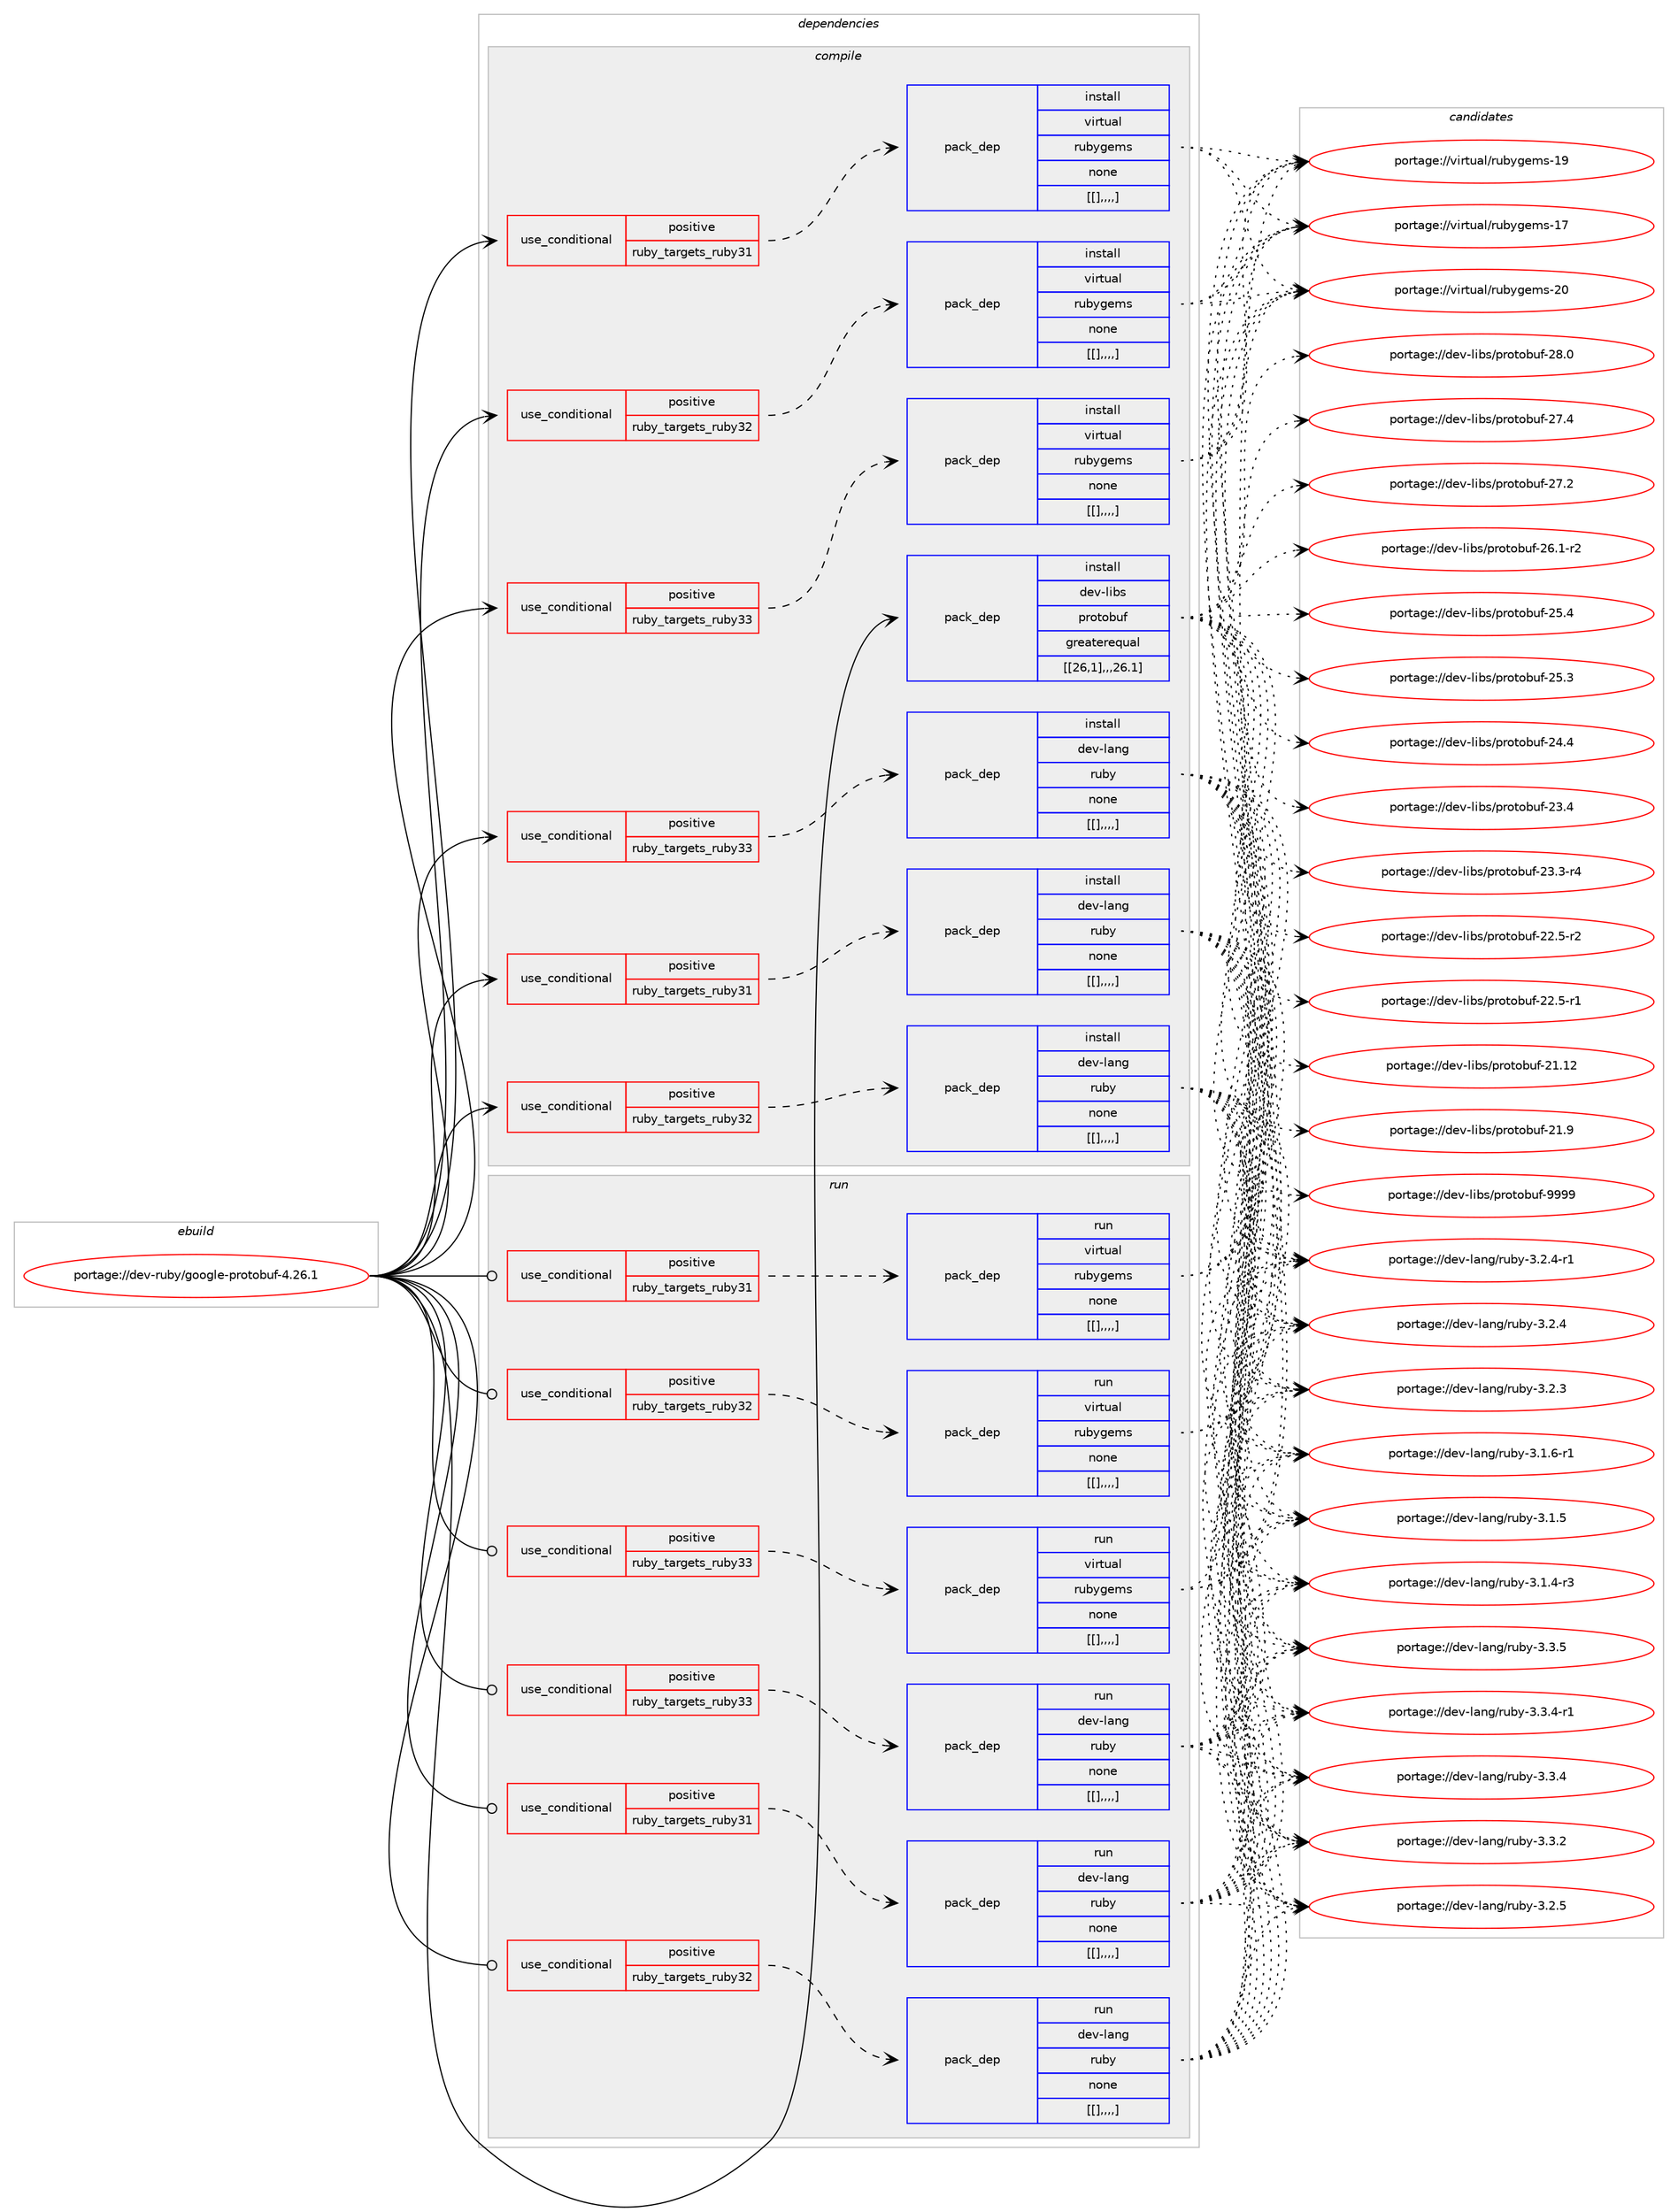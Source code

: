 digraph prolog {

# *************
# Graph options
# *************

newrank=true;
concentrate=true;
compound=true;
graph [rankdir=LR,fontname=Helvetica,fontsize=10,ranksep=1.5];#, ranksep=2.5, nodesep=0.2];
edge  [arrowhead=vee];
node  [fontname=Helvetica,fontsize=10];

# **********
# The ebuild
# **********

subgraph cluster_leftcol {
color=gray;
label=<<i>ebuild</i>>;
id [label="portage://dev-ruby/google-protobuf-4.26.1", color=red, width=4, href="../dev-ruby/google-protobuf-4.26.1.svg"];
}

# ****************
# The dependencies
# ****************

subgraph cluster_midcol {
color=gray;
label=<<i>dependencies</i>>;
subgraph cluster_compile {
fillcolor="#eeeeee";
style=filled;
label=<<i>compile</i>>;
subgraph cond49639 {
dependency187840 [label=<<TABLE BORDER="0" CELLBORDER="1" CELLSPACING="0" CELLPADDING="4"><TR><TD ROWSPAN="3" CELLPADDING="10">use_conditional</TD></TR><TR><TD>positive</TD></TR><TR><TD>ruby_targets_ruby31</TD></TR></TABLE>>, shape=none, color=red];
subgraph pack136879 {
dependency187841 [label=<<TABLE BORDER="0" CELLBORDER="1" CELLSPACING="0" CELLPADDING="4" WIDTH="220"><TR><TD ROWSPAN="6" CELLPADDING="30">pack_dep</TD></TR><TR><TD WIDTH="110">install</TD></TR><TR><TD>dev-lang</TD></TR><TR><TD>ruby</TD></TR><TR><TD>none</TD></TR><TR><TD>[[],,,,]</TD></TR></TABLE>>, shape=none, color=blue];
}
dependency187840:e -> dependency187841:w [weight=20,style="dashed",arrowhead="vee"];
}
id:e -> dependency187840:w [weight=20,style="solid",arrowhead="vee"];
subgraph cond49640 {
dependency187842 [label=<<TABLE BORDER="0" CELLBORDER="1" CELLSPACING="0" CELLPADDING="4"><TR><TD ROWSPAN="3" CELLPADDING="10">use_conditional</TD></TR><TR><TD>positive</TD></TR><TR><TD>ruby_targets_ruby31</TD></TR></TABLE>>, shape=none, color=red];
subgraph pack136880 {
dependency187843 [label=<<TABLE BORDER="0" CELLBORDER="1" CELLSPACING="0" CELLPADDING="4" WIDTH="220"><TR><TD ROWSPAN="6" CELLPADDING="30">pack_dep</TD></TR><TR><TD WIDTH="110">install</TD></TR><TR><TD>virtual</TD></TR><TR><TD>rubygems</TD></TR><TR><TD>none</TD></TR><TR><TD>[[],,,,]</TD></TR></TABLE>>, shape=none, color=blue];
}
dependency187842:e -> dependency187843:w [weight=20,style="dashed",arrowhead="vee"];
}
id:e -> dependency187842:w [weight=20,style="solid",arrowhead="vee"];
subgraph cond49641 {
dependency187844 [label=<<TABLE BORDER="0" CELLBORDER="1" CELLSPACING="0" CELLPADDING="4"><TR><TD ROWSPAN="3" CELLPADDING="10">use_conditional</TD></TR><TR><TD>positive</TD></TR><TR><TD>ruby_targets_ruby32</TD></TR></TABLE>>, shape=none, color=red];
subgraph pack136881 {
dependency187845 [label=<<TABLE BORDER="0" CELLBORDER="1" CELLSPACING="0" CELLPADDING="4" WIDTH="220"><TR><TD ROWSPAN="6" CELLPADDING="30">pack_dep</TD></TR><TR><TD WIDTH="110">install</TD></TR><TR><TD>dev-lang</TD></TR><TR><TD>ruby</TD></TR><TR><TD>none</TD></TR><TR><TD>[[],,,,]</TD></TR></TABLE>>, shape=none, color=blue];
}
dependency187844:e -> dependency187845:w [weight=20,style="dashed",arrowhead="vee"];
}
id:e -> dependency187844:w [weight=20,style="solid",arrowhead="vee"];
subgraph cond49642 {
dependency187846 [label=<<TABLE BORDER="0" CELLBORDER="1" CELLSPACING="0" CELLPADDING="4"><TR><TD ROWSPAN="3" CELLPADDING="10">use_conditional</TD></TR><TR><TD>positive</TD></TR><TR><TD>ruby_targets_ruby32</TD></TR></TABLE>>, shape=none, color=red];
subgraph pack136882 {
dependency187847 [label=<<TABLE BORDER="0" CELLBORDER="1" CELLSPACING="0" CELLPADDING="4" WIDTH="220"><TR><TD ROWSPAN="6" CELLPADDING="30">pack_dep</TD></TR><TR><TD WIDTH="110">install</TD></TR><TR><TD>virtual</TD></TR><TR><TD>rubygems</TD></TR><TR><TD>none</TD></TR><TR><TD>[[],,,,]</TD></TR></TABLE>>, shape=none, color=blue];
}
dependency187846:e -> dependency187847:w [weight=20,style="dashed",arrowhead="vee"];
}
id:e -> dependency187846:w [weight=20,style="solid",arrowhead="vee"];
subgraph cond49643 {
dependency187848 [label=<<TABLE BORDER="0" CELLBORDER="1" CELLSPACING="0" CELLPADDING="4"><TR><TD ROWSPAN="3" CELLPADDING="10">use_conditional</TD></TR><TR><TD>positive</TD></TR><TR><TD>ruby_targets_ruby33</TD></TR></TABLE>>, shape=none, color=red];
subgraph pack136883 {
dependency187849 [label=<<TABLE BORDER="0" CELLBORDER="1" CELLSPACING="0" CELLPADDING="4" WIDTH="220"><TR><TD ROWSPAN="6" CELLPADDING="30">pack_dep</TD></TR><TR><TD WIDTH="110">install</TD></TR><TR><TD>dev-lang</TD></TR><TR><TD>ruby</TD></TR><TR><TD>none</TD></TR><TR><TD>[[],,,,]</TD></TR></TABLE>>, shape=none, color=blue];
}
dependency187848:e -> dependency187849:w [weight=20,style="dashed",arrowhead="vee"];
}
id:e -> dependency187848:w [weight=20,style="solid",arrowhead="vee"];
subgraph cond49644 {
dependency187850 [label=<<TABLE BORDER="0" CELLBORDER="1" CELLSPACING="0" CELLPADDING="4"><TR><TD ROWSPAN="3" CELLPADDING="10">use_conditional</TD></TR><TR><TD>positive</TD></TR><TR><TD>ruby_targets_ruby33</TD></TR></TABLE>>, shape=none, color=red];
subgraph pack136884 {
dependency187851 [label=<<TABLE BORDER="0" CELLBORDER="1" CELLSPACING="0" CELLPADDING="4" WIDTH="220"><TR><TD ROWSPAN="6" CELLPADDING="30">pack_dep</TD></TR><TR><TD WIDTH="110">install</TD></TR><TR><TD>virtual</TD></TR><TR><TD>rubygems</TD></TR><TR><TD>none</TD></TR><TR><TD>[[],,,,]</TD></TR></TABLE>>, shape=none, color=blue];
}
dependency187850:e -> dependency187851:w [weight=20,style="dashed",arrowhead="vee"];
}
id:e -> dependency187850:w [weight=20,style="solid",arrowhead="vee"];
subgraph pack136885 {
dependency187852 [label=<<TABLE BORDER="0" CELLBORDER="1" CELLSPACING="0" CELLPADDING="4" WIDTH="220"><TR><TD ROWSPAN="6" CELLPADDING="30">pack_dep</TD></TR><TR><TD WIDTH="110">install</TD></TR><TR><TD>dev-libs</TD></TR><TR><TD>protobuf</TD></TR><TR><TD>greaterequal</TD></TR><TR><TD>[[26,1],,,26.1]</TD></TR></TABLE>>, shape=none, color=blue];
}
id:e -> dependency187852:w [weight=20,style="solid",arrowhead="vee"];
}
subgraph cluster_compileandrun {
fillcolor="#eeeeee";
style=filled;
label=<<i>compile and run</i>>;
}
subgraph cluster_run {
fillcolor="#eeeeee";
style=filled;
label=<<i>run</i>>;
subgraph cond49645 {
dependency187853 [label=<<TABLE BORDER="0" CELLBORDER="1" CELLSPACING="0" CELLPADDING="4"><TR><TD ROWSPAN="3" CELLPADDING="10">use_conditional</TD></TR><TR><TD>positive</TD></TR><TR><TD>ruby_targets_ruby31</TD></TR></TABLE>>, shape=none, color=red];
subgraph pack136886 {
dependency187854 [label=<<TABLE BORDER="0" CELLBORDER="1" CELLSPACING="0" CELLPADDING="4" WIDTH="220"><TR><TD ROWSPAN="6" CELLPADDING="30">pack_dep</TD></TR><TR><TD WIDTH="110">run</TD></TR><TR><TD>dev-lang</TD></TR><TR><TD>ruby</TD></TR><TR><TD>none</TD></TR><TR><TD>[[],,,,]</TD></TR></TABLE>>, shape=none, color=blue];
}
dependency187853:e -> dependency187854:w [weight=20,style="dashed",arrowhead="vee"];
}
id:e -> dependency187853:w [weight=20,style="solid",arrowhead="odot"];
subgraph cond49646 {
dependency187855 [label=<<TABLE BORDER="0" CELLBORDER="1" CELLSPACING="0" CELLPADDING="4"><TR><TD ROWSPAN="3" CELLPADDING="10">use_conditional</TD></TR><TR><TD>positive</TD></TR><TR><TD>ruby_targets_ruby31</TD></TR></TABLE>>, shape=none, color=red];
subgraph pack136887 {
dependency187856 [label=<<TABLE BORDER="0" CELLBORDER="1" CELLSPACING="0" CELLPADDING="4" WIDTH="220"><TR><TD ROWSPAN="6" CELLPADDING="30">pack_dep</TD></TR><TR><TD WIDTH="110">run</TD></TR><TR><TD>virtual</TD></TR><TR><TD>rubygems</TD></TR><TR><TD>none</TD></TR><TR><TD>[[],,,,]</TD></TR></TABLE>>, shape=none, color=blue];
}
dependency187855:e -> dependency187856:w [weight=20,style="dashed",arrowhead="vee"];
}
id:e -> dependency187855:w [weight=20,style="solid",arrowhead="odot"];
subgraph cond49647 {
dependency187857 [label=<<TABLE BORDER="0" CELLBORDER="1" CELLSPACING="0" CELLPADDING="4"><TR><TD ROWSPAN="3" CELLPADDING="10">use_conditional</TD></TR><TR><TD>positive</TD></TR><TR><TD>ruby_targets_ruby32</TD></TR></TABLE>>, shape=none, color=red];
subgraph pack136888 {
dependency187858 [label=<<TABLE BORDER="0" CELLBORDER="1" CELLSPACING="0" CELLPADDING="4" WIDTH="220"><TR><TD ROWSPAN="6" CELLPADDING="30">pack_dep</TD></TR><TR><TD WIDTH="110">run</TD></TR><TR><TD>dev-lang</TD></TR><TR><TD>ruby</TD></TR><TR><TD>none</TD></TR><TR><TD>[[],,,,]</TD></TR></TABLE>>, shape=none, color=blue];
}
dependency187857:e -> dependency187858:w [weight=20,style="dashed",arrowhead="vee"];
}
id:e -> dependency187857:w [weight=20,style="solid",arrowhead="odot"];
subgraph cond49648 {
dependency187859 [label=<<TABLE BORDER="0" CELLBORDER="1" CELLSPACING="0" CELLPADDING="4"><TR><TD ROWSPAN="3" CELLPADDING="10">use_conditional</TD></TR><TR><TD>positive</TD></TR><TR><TD>ruby_targets_ruby32</TD></TR></TABLE>>, shape=none, color=red];
subgraph pack136889 {
dependency187860 [label=<<TABLE BORDER="0" CELLBORDER="1" CELLSPACING="0" CELLPADDING="4" WIDTH="220"><TR><TD ROWSPAN="6" CELLPADDING="30">pack_dep</TD></TR><TR><TD WIDTH="110">run</TD></TR><TR><TD>virtual</TD></TR><TR><TD>rubygems</TD></TR><TR><TD>none</TD></TR><TR><TD>[[],,,,]</TD></TR></TABLE>>, shape=none, color=blue];
}
dependency187859:e -> dependency187860:w [weight=20,style="dashed",arrowhead="vee"];
}
id:e -> dependency187859:w [weight=20,style="solid",arrowhead="odot"];
subgraph cond49649 {
dependency187861 [label=<<TABLE BORDER="0" CELLBORDER="1" CELLSPACING="0" CELLPADDING="4"><TR><TD ROWSPAN="3" CELLPADDING="10">use_conditional</TD></TR><TR><TD>positive</TD></TR><TR><TD>ruby_targets_ruby33</TD></TR></TABLE>>, shape=none, color=red];
subgraph pack136890 {
dependency187862 [label=<<TABLE BORDER="0" CELLBORDER="1" CELLSPACING="0" CELLPADDING="4" WIDTH="220"><TR><TD ROWSPAN="6" CELLPADDING="30">pack_dep</TD></TR><TR><TD WIDTH="110">run</TD></TR><TR><TD>dev-lang</TD></TR><TR><TD>ruby</TD></TR><TR><TD>none</TD></TR><TR><TD>[[],,,,]</TD></TR></TABLE>>, shape=none, color=blue];
}
dependency187861:e -> dependency187862:w [weight=20,style="dashed",arrowhead="vee"];
}
id:e -> dependency187861:w [weight=20,style="solid",arrowhead="odot"];
subgraph cond49650 {
dependency187863 [label=<<TABLE BORDER="0" CELLBORDER="1" CELLSPACING="0" CELLPADDING="4"><TR><TD ROWSPAN="3" CELLPADDING="10">use_conditional</TD></TR><TR><TD>positive</TD></TR><TR><TD>ruby_targets_ruby33</TD></TR></TABLE>>, shape=none, color=red];
subgraph pack136891 {
dependency187864 [label=<<TABLE BORDER="0" CELLBORDER="1" CELLSPACING="0" CELLPADDING="4" WIDTH="220"><TR><TD ROWSPAN="6" CELLPADDING="30">pack_dep</TD></TR><TR><TD WIDTH="110">run</TD></TR><TR><TD>virtual</TD></TR><TR><TD>rubygems</TD></TR><TR><TD>none</TD></TR><TR><TD>[[],,,,]</TD></TR></TABLE>>, shape=none, color=blue];
}
dependency187863:e -> dependency187864:w [weight=20,style="dashed",arrowhead="vee"];
}
id:e -> dependency187863:w [weight=20,style="solid",arrowhead="odot"];
}
}

# **************
# The candidates
# **************

subgraph cluster_choices {
rank=same;
color=gray;
label=<<i>candidates</i>>;

subgraph choice136879 {
color=black;
nodesep=1;
choice10010111845108971101034711411798121455146514653 [label="portage://dev-lang/ruby-3.3.5", color=red, width=4,href="../dev-lang/ruby-3.3.5.svg"];
choice100101118451089711010347114117981214551465146524511449 [label="portage://dev-lang/ruby-3.3.4-r1", color=red, width=4,href="../dev-lang/ruby-3.3.4-r1.svg"];
choice10010111845108971101034711411798121455146514652 [label="portage://dev-lang/ruby-3.3.4", color=red, width=4,href="../dev-lang/ruby-3.3.4.svg"];
choice10010111845108971101034711411798121455146514650 [label="portage://dev-lang/ruby-3.3.2", color=red, width=4,href="../dev-lang/ruby-3.3.2.svg"];
choice10010111845108971101034711411798121455146504653 [label="portage://dev-lang/ruby-3.2.5", color=red, width=4,href="../dev-lang/ruby-3.2.5.svg"];
choice100101118451089711010347114117981214551465046524511449 [label="portage://dev-lang/ruby-3.2.4-r1", color=red, width=4,href="../dev-lang/ruby-3.2.4-r1.svg"];
choice10010111845108971101034711411798121455146504652 [label="portage://dev-lang/ruby-3.2.4", color=red, width=4,href="../dev-lang/ruby-3.2.4.svg"];
choice10010111845108971101034711411798121455146504651 [label="portage://dev-lang/ruby-3.2.3", color=red, width=4,href="../dev-lang/ruby-3.2.3.svg"];
choice100101118451089711010347114117981214551464946544511449 [label="portage://dev-lang/ruby-3.1.6-r1", color=red, width=4,href="../dev-lang/ruby-3.1.6-r1.svg"];
choice10010111845108971101034711411798121455146494653 [label="portage://dev-lang/ruby-3.1.5", color=red, width=4,href="../dev-lang/ruby-3.1.5.svg"];
choice100101118451089711010347114117981214551464946524511451 [label="portage://dev-lang/ruby-3.1.4-r3", color=red, width=4,href="../dev-lang/ruby-3.1.4-r3.svg"];
dependency187841:e -> choice10010111845108971101034711411798121455146514653:w [style=dotted,weight="100"];
dependency187841:e -> choice100101118451089711010347114117981214551465146524511449:w [style=dotted,weight="100"];
dependency187841:e -> choice10010111845108971101034711411798121455146514652:w [style=dotted,weight="100"];
dependency187841:e -> choice10010111845108971101034711411798121455146514650:w [style=dotted,weight="100"];
dependency187841:e -> choice10010111845108971101034711411798121455146504653:w [style=dotted,weight="100"];
dependency187841:e -> choice100101118451089711010347114117981214551465046524511449:w [style=dotted,weight="100"];
dependency187841:e -> choice10010111845108971101034711411798121455146504652:w [style=dotted,weight="100"];
dependency187841:e -> choice10010111845108971101034711411798121455146504651:w [style=dotted,weight="100"];
dependency187841:e -> choice100101118451089711010347114117981214551464946544511449:w [style=dotted,weight="100"];
dependency187841:e -> choice10010111845108971101034711411798121455146494653:w [style=dotted,weight="100"];
dependency187841:e -> choice100101118451089711010347114117981214551464946524511451:w [style=dotted,weight="100"];
}
subgraph choice136880 {
color=black;
nodesep=1;
choice118105114116117971084711411798121103101109115455048 [label="portage://virtual/rubygems-20", color=red, width=4,href="../virtual/rubygems-20.svg"];
choice118105114116117971084711411798121103101109115454957 [label="portage://virtual/rubygems-19", color=red, width=4,href="../virtual/rubygems-19.svg"];
choice118105114116117971084711411798121103101109115454955 [label="portage://virtual/rubygems-17", color=red, width=4,href="../virtual/rubygems-17.svg"];
dependency187843:e -> choice118105114116117971084711411798121103101109115455048:w [style=dotted,weight="100"];
dependency187843:e -> choice118105114116117971084711411798121103101109115454957:w [style=dotted,weight="100"];
dependency187843:e -> choice118105114116117971084711411798121103101109115454955:w [style=dotted,weight="100"];
}
subgraph choice136881 {
color=black;
nodesep=1;
choice10010111845108971101034711411798121455146514653 [label="portage://dev-lang/ruby-3.3.5", color=red, width=4,href="../dev-lang/ruby-3.3.5.svg"];
choice100101118451089711010347114117981214551465146524511449 [label="portage://dev-lang/ruby-3.3.4-r1", color=red, width=4,href="../dev-lang/ruby-3.3.4-r1.svg"];
choice10010111845108971101034711411798121455146514652 [label="portage://dev-lang/ruby-3.3.4", color=red, width=4,href="../dev-lang/ruby-3.3.4.svg"];
choice10010111845108971101034711411798121455146514650 [label="portage://dev-lang/ruby-3.3.2", color=red, width=4,href="../dev-lang/ruby-3.3.2.svg"];
choice10010111845108971101034711411798121455146504653 [label="portage://dev-lang/ruby-3.2.5", color=red, width=4,href="../dev-lang/ruby-3.2.5.svg"];
choice100101118451089711010347114117981214551465046524511449 [label="portage://dev-lang/ruby-3.2.4-r1", color=red, width=4,href="../dev-lang/ruby-3.2.4-r1.svg"];
choice10010111845108971101034711411798121455146504652 [label="portage://dev-lang/ruby-3.2.4", color=red, width=4,href="../dev-lang/ruby-3.2.4.svg"];
choice10010111845108971101034711411798121455146504651 [label="portage://dev-lang/ruby-3.2.3", color=red, width=4,href="../dev-lang/ruby-3.2.3.svg"];
choice100101118451089711010347114117981214551464946544511449 [label="portage://dev-lang/ruby-3.1.6-r1", color=red, width=4,href="../dev-lang/ruby-3.1.6-r1.svg"];
choice10010111845108971101034711411798121455146494653 [label="portage://dev-lang/ruby-3.1.5", color=red, width=4,href="../dev-lang/ruby-3.1.5.svg"];
choice100101118451089711010347114117981214551464946524511451 [label="portage://dev-lang/ruby-3.1.4-r3", color=red, width=4,href="../dev-lang/ruby-3.1.4-r3.svg"];
dependency187845:e -> choice10010111845108971101034711411798121455146514653:w [style=dotted,weight="100"];
dependency187845:e -> choice100101118451089711010347114117981214551465146524511449:w [style=dotted,weight="100"];
dependency187845:e -> choice10010111845108971101034711411798121455146514652:w [style=dotted,weight="100"];
dependency187845:e -> choice10010111845108971101034711411798121455146514650:w [style=dotted,weight="100"];
dependency187845:e -> choice10010111845108971101034711411798121455146504653:w [style=dotted,weight="100"];
dependency187845:e -> choice100101118451089711010347114117981214551465046524511449:w [style=dotted,weight="100"];
dependency187845:e -> choice10010111845108971101034711411798121455146504652:w [style=dotted,weight="100"];
dependency187845:e -> choice10010111845108971101034711411798121455146504651:w [style=dotted,weight="100"];
dependency187845:e -> choice100101118451089711010347114117981214551464946544511449:w [style=dotted,weight="100"];
dependency187845:e -> choice10010111845108971101034711411798121455146494653:w [style=dotted,weight="100"];
dependency187845:e -> choice100101118451089711010347114117981214551464946524511451:w [style=dotted,weight="100"];
}
subgraph choice136882 {
color=black;
nodesep=1;
choice118105114116117971084711411798121103101109115455048 [label="portage://virtual/rubygems-20", color=red, width=4,href="../virtual/rubygems-20.svg"];
choice118105114116117971084711411798121103101109115454957 [label="portage://virtual/rubygems-19", color=red, width=4,href="../virtual/rubygems-19.svg"];
choice118105114116117971084711411798121103101109115454955 [label="portage://virtual/rubygems-17", color=red, width=4,href="../virtual/rubygems-17.svg"];
dependency187847:e -> choice118105114116117971084711411798121103101109115455048:w [style=dotted,weight="100"];
dependency187847:e -> choice118105114116117971084711411798121103101109115454957:w [style=dotted,weight="100"];
dependency187847:e -> choice118105114116117971084711411798121103101109115454955:w [style=dotted,weight="100"];
}
subgraph choice136883 {
color=black;
nodesep=1;
choice10010111845108971101034711411798121455146514653 [label="portage://dev-lang/ruby-3.3.5", color=red, width=4,href="../dev-lang/ruby-3.3.5.svg"];
choice100101118451089711010347114117981214551465146524511449 [label="portage://dev-lang/ruby-3.3.4-r1", color=red, width=4,href="../dev-lang/ruby-3.3.4-r1.svg"];
choice10010111845108971101034711411798121455146514652 [label="portage://dev-lang/ruby-3.3.4", color=red, width=4,href="../dev-lang/ruby-3.3.4.svg"];
choice10010111845108971101034711411798121455146514650 [label="portage://dev-lang/ruby-3.3.2", color=red, width=4,href="../dev-lang/ruby-3.3.2.svg"];
choice10010111845108971101034711411798121455146504653 [label="portage://dev-lang/ruby-3.2.5", color=red, width=4,href="../dev-lang/ruby-3.2.5.svg"];
choice100101118451089711010347114117981214551465046524511449 [label="portage://dev-lang/ruby-3.2.4-r1", color=red, width=4,href="../dev-lang/ruby-3.2.4-r1.svg"];
choice10010111845108971101034711411798121455146504652 [label="portage://dev-lang/ruby-3.2.4", color=red, width=4,href="../dev-lang/ruby-3.2.4.svg"];
choice10010111845108971101034711411798121455146504651 [label="portage://dev-lang/ruby-3.2.3", color=red, width=4,href="../dev-lang/ruby-3.2.3.svg"];
choice100101118451089711010347114117981214551464946544511449 [label="portage://dev-lang/ruby-3.1.6-r1", color=red, width=4,href="../dev-lang/ruby-3.1.6-r1.svg"];
choice10010111845108971101034711411798121455146494653 [label="portage://dev-lang/ruby-3.1.5", color=red, width=4,href="../dev-lang/ruby-3.1.5.svg"];
choice100101118451089711010347114117981214551464946524511451 [label="portage://dev-lang/ruby-3.1.4-r3", color=red, width=4,href="../dev-lang/ruby-3.1.4-r3.svg"];
dependency187849:e -> choice10010111845108971101034711411798121455146514653:w [style=dotted,weight="100"];
dependency187849:e -> choice100101118451089711010347114117981214551465146524511449:w [style=dotted,weight="100"];
dependency187849:e -> choice10010111845108971101034711411798121455146514652:w [style=dotted,weight="100"];
dependency187849:e -> choice10010111845108971101034711411798121455146514650:w [style=dotted,weight="100"];
dependency187849:e -> choice10010111845108971101034711411798121455146504653:w [style=dotted,weight="100"];
dependency187849:e -> choice100101118451089711010347114117981214551465046524511449:w [style=dotted,weight="100"];
dependency187849:e -> choice10010111845108971101034711411798121455146504652:w [style=dotted,weight="100"];
dependency187849:e -> choice10010111845108971101034711411798121455146504651:w [style=dotted,weight="100"];
dependency187849:e -> choice100101118451089711010347114117981214551464946544511449:w [style=dotted,weight="100"];
dependency187849:e -> choice10010111845108971101034711411798121455146494653:w [style=dotted,weight="100"];
dependency187849:e -> choice100101118451089711010347114117981214551464946524511451:w [style=dotted,weight="100"];
}
subgraph choice136884 {
color=black;
nodesep=1;
choice118105114116117971084711411798121103101109115455048 [label="portage://virtual/rubygems-20", color=red, width=4,href="../virtual/rubygems-20.svg"];
choice118105114116117971084711411798121103101109115454957 [label="portage://virtual/rubygems-19", color=red, width=4,href="../virtual/rubygems-19.svg"];
choice118105114116117971084711411798121103101109115454955 [label="portage://virtual/rubygems-17", color=red, width=4,href="../virtual/rubygems-17.svg"];
dependency187851:e -> choice118105114116117971084711411798121103101109115455048:w [style=dotted,weight="100"];
dependency187851:e -> choice118105114116117971084711411798121103101109115454957:w [style=dotted,weight="100"];
dependency187851:e -> choice118105114116117971084711411798121103101109115454955:w [style=dotted,weight="100"];
}
subgraph choice136885 {
color=black;
nodesep=1;
choice100101118451081059811547112114111116111981171024557575757 [label="portage://dev-libs/protobuf-9999", color=red, width=4,href="../dev-libs/protobuf-9999.svg"];
choice100101118451081059811547112114111116111981171024550564648 [label="portage://dev-libs/protobuf-28.0", color=red, width=4,href="../dev-libs/protobuf-28.0.svg"];
choice100101118451081059811547112114111116111981171024550554652 [label="portage://dev-libs/protobuf-27.4", color=red, width=4,href="../dev-libs/protobuf-27.4.svg"];
choice100101118451081059811547112114111116111981171024550554650 [label="portage://dev-libs/protobuf-27.2", color=red, width=4,href="../dev-libs/protobuf-27.2.svg"];
choice1001011184510810598115471121141111161119811710245505446494511450 [label="portage://dev-libs/protobuf-26.1-r2", color=red, width=4,href="../dev-libs/protobuf-26.1-r2.svg"];
choice100101118451081059811547112114111116111981171024550534652 [label="portage://dev-libs/protobuf-25.4", color=red, width=4,href="../dev-libs/protobuf-25.4.svg"];
choice100101118451081059811547112114111116111981171024550534651 [label="portage://dev-libs/protobuf-25.3", color=red, width=4,href="../dev-libs/protobuf-25.3.svg"];
choice100101118451081059811547112114111116111981171024550524652 [label="portage://dev-libs/protobuf-24.4", color=red, width=4,href="../dev-libs/protobuf-24.4.svg"];
choice100101118451081059811547112114111116111981171024550514652 [label="portage://dev-libs/protobuf-23.4", color=red, width=4,href="../dev-libs/protobuf-23.4.svg"];
choice1001011184510810598115471121141111161119811710245505146514511452 [label="portage://dev-libs/protobuf-23.3-r4", color=red, width=4,href="../dev-libs/protobuf-23.3-r4.svg"];
choice1001011184510810598115471121141111161119811710245505046534511450 [label="portage://dev-libs/protobuf-22.5-r2", color=red, width=4,href="../dev-libs/protobuf-22.5-r2.svg"];
choice1001011184510810598115471121141111161119811710245505046534511449 [label="portage://dev-libs/protobuf-22.5-r1", color=red, width=4,href="../dev-libs/protobuf-22.5-r1.svg"];
choice10010111845108105981154711211411111611198117102455049464950 [label="portage://dev-libs/protobuf-21.12", color=red, width=4,href="../dev-libs/protobuf-21.12.svg"];
choice100101118451081059811547112114111116111981171024550494657 [label="portage://dev-libs/protobuf-21.9", color=red, width=4,href="../dev-libs/protobuf-21.9.svg"];
dependency187852:e -> choice100101118451081059811547112114111116111981171024557575757:w [style=dotted,weight="100"];
dependency187852:e -> choice100101118451081059811547112114111116111981171024550564648:w [style=dotted,weight="100"];
dependency187852:e -> choice100101118451081059811547112114111116111981171024550554652:w [style=dotted,weight="100"];
dependency187852:e -> choice100101118451081059811547112114111116111981171024550554650:w [style=dotted,weight="100"];
dependency187852:e -> choice1001011184510810598115471121141111161119811710245505446494511450:w [style=dotted,weight="100"];
dependency187852:e -> choice100101118451081059811547112114111116111981171024550534652:w [style=dotted,weight="100"];
dependency187852:e -> choice100101118451081059811547112114111116111981171024550534651:w [style=dotted,weight="100"];
dependency187852:e -> choice100101118451081059811547112114111116111981171024550524652:w [style=dotted,weight="100"];
dependency187852:e -> choice100101118451081059811547112114111116111981171024550514652:w [style=dotted,weight="100"];
dependency187852:e -> choice1001011184510810598115471121141111161119811710245505146514511452:w [style=dotted,weight="100"];
dependency187852:e -> choice1001011184510810598115471121141111161119811710245505046534511450:w [style=dotted,weight="100"];
dependency187852:e -> choice1001011184510810598115471121141111161119811710245505046534511449:w [style=dotted,weight="100"];
dependency187852:e -> choice10010111845108105981154711211411111611198117102455049464950:w [style=dotted,weight="100"];
dependency187852:e -> choice100101118451081059811547112114111116111981171024550494657:w [style=dotted,weight="100"];
}
subgraph choice136886 {
color=black;
nodesep=1;
choice10010111845108971101034711411798121455146514653 [label="portage://dev-lang/ruby-3.3.5", color=red, width=4,href="../dev-lang/ruby-3.3.5.svg"];
choice100101118451089711010347114117981214551465146524511449 [label="portage://dev-lang/ruby-3.3.4-r1", color=red, width=4,href="../dev-lang/ruby-3.3.4-r1.svg"];
choice10010111845108971101034711411798121455146514652 [label="portage://dev-lang/ruby-3.3.4", color=red, width=4,href="../dev-lang/ruby-3.3.4.svg"];
choice10010111845108971101034711411798121455146514650 [label="portage://dev-lang/ruby-3.3.2", color=red, width=4,href="../dev-lang/ruby-3.3.2.svg"];
choice10010111845108971101034711411798121455146504653 [label="portage://dev-lang/ruby-3.2.5", color=red, width=4,href="../dev-lang/ruby-3.2.5.svg"];
choice100101118451089711010347114117981214551465046524511449 [label="portage://dev-lang/ruby-3.2.4-r1", color=red, width=4,href="../dev-lang/ruby-3.2.4-r1.svg"];
choice10010111845108971101034711411798121455146504652 [label="portage://dev-lang/ruby-3.2.4", color=red, width=4,href="../dev-lang/ruby-3.2.4.svg"];
choice10010111845108971101034711411798121455146504651 [label="portage://dev-lang/ruby-3.2.3", color=red, width=4,href="../dev-lang/ruby-3.2.3.svg"];
choice100101118451089711010347114117981214551464946544511449 [label="portage://dev-lang/ruby-3.1.6-r1", color=red, width=4,href="../dev-lang/ruby-3.1.6-r1.svg"];
choice10010111845108971101034711411798121455146494653 [label="portage://dev-lang/ruby-3.1.5", color=red, width=4,href="../dev-lang/ruby-3.1.5.svg"];
choice100101118451089711010347114117981214551464946524511451 [label="portage://dev-lang/ruby-3.1.4-r3", color=red, width=4,href="../dev-lang/ruby-3.1.4-r3.svg"];
dependency187854:e -> choice10010111845108971101034711411798121455146514653:w [style=dotted,weight="100"];
dependency187854:e -> choice100101118451089711010347114117981214551465146524511449:w [style=dotted,weight="100"];
dependency187854:e -> choice10010111845108971101034711411798121455146514652:w [style=dotted,weight="100"];
dependency187854:e -> choice10010111845108971101034711411798121455146514650:w [style=dotted,weight="100"];
dependency187854:e -> choice10010111845108971101034711411798121455146504653:w [style=dotted,weight="100"];
dependency187854:e -> choice100101118451089711010347114117981214551465046524511449:w [style=dotted,weight="100"];
dependency187854:e -> choice10010111845108971101034711411798121455146504652:w [style=dotted,weight="100"];
dependency187854:e -> choice10010111845108971101034711411798121455146504651:w [style=dotted,weight="100"];
dependency187854:e -> choice100101118451089711010347114117981214551464946544511449:w [style=dotted,weight="100"];
dependency187854:e -> choice10010111845108971101034711411798121455146494653:w [style=dotted,weight="100"];
dependency187854:e -> choice100101118451089711010347114117981214551464946524511451:w [style=dotted,weight="100"];
}
subgraph choice136887 {
color=black;
nodesep=1;
choice118105114116117971084711411798121103101109115455048 [label="portage://virtual/rubygems-20", color=red, width=4,href="../virtual/rubygems-20.svg"];
choice118105114116117971084711411798121103101109115454957 [label="portage://virtual/rubygems-19", color=red, width=4,href="../virtual/rubygems-19.svg"];
choice118105114116117971084711411798121103101109115454955 [label="portage://virtual/rubygems-17", color=red, width=4,href="../virtual/rubygems-17.svg"];
dependency187856:e -> choice118105114116117971084711411798121103101109115455048:w [style=dotted,weight="100"];
dependency187856:e -> choice118105114116117971084711411798121103101109115454957:w [style=dotted,weight="100"];
dependency187856:e -> choice118105114116117971084711411798121103101109115454955:w [style=dotted,weight="100"];
}
subgraph choice136888 {
color=black;
nodesep=1;
choice10010111845108971101034711411798121455146514653 [label="portage://dev-lang/ruby-3.3.5", color=red, width=4,href="../dev-lang/ruby-3.3.5.svg"];
choice100101118451089711010347114117981214551465146524511449 [label="portage://dev-lang/ruby-3.3.4-r1", color=red, width=4,href="../dev-lang/ruby-3.3.4-r1.svg"];
choice10010111845108971101034711411798121455146514652 [label="portage://dev-lang/ruby-3.3.4", color=red, width=4,href="../dev-lang/ruby-3.3.4.svg"];
choice10010111845108971101034711411798121455146514650 [label="portage://dev-lang/ruby-3.3.2", color=red, width=4,href="../dev-lang/ruby-3.3.2.svg"];
choice10010111845108971101034711411798121455146504653 [label="portage://dev-lang/ruby-3.2.5", color=red, width=4,href="../dev-lang/ruby-3.2.5.svg"];
choice100101118451089711010347114117981214551465046524511449 [label="portage://dev-lang/ruby-3.2.4-r1", color=red, width=4,href="../dev-lang/ruby-3.2.4-r1.svg"];
choice10010111845108971101034711411798121455146504652 [label="portage://dev-lang/ruby-3.2.4", color=red, width=4,href="../dev-lang/ruby-3.2.4.svg"];
choice10010111845108971101034711411798121455146504651 [label="portage://dev-lang/ruby-3.2.3", color=red, width=4,href="../dev-lang/ruby-3.2.3.svg"];
choice100101118451089711010347114117981214551464946544511449 [label="portage://dev-lang/ruby-3.1.6-r1", color=red, width=4,href="../dev-lang/ruby-3.1.6-r1.svg"];
choice10010111845108971101034711411798121455146494653 [label="portage://dev-lang/ruby-3.1.5", color=red, width=4,href="../dev-lang/ruby-3.1.5.svg"];
choice100101118451089711010347114117981214551464946524511451 [label="portage://dev-lang/ruby-3.1.4-r3", color=red, width=4,href="../dev-lang/ruby-3.1.4-r3.svg"];
dependency187858:e -> choice10010111845108971101034711411798121455146514653:w [style=dotted,weight="100"];
dependency187858:e -> choice100101118451089711010347114117981214551465146524511449:w [style=dotted,weight="100"];
dependency187858:e -> choice10010111845108971101034711411798121455146514652:w [style=dotted,weight="100"];
dependency187858:e -> choice10010111845108971101034711411798121455146514650:w [style=dotted,weight="100"];
dependency187858:e -> choice10010111845108971101034711411798121455146504653:w [style=dotted,weight="100"];
dependency187858:e -> choice100101118451089711010347114117981214551465046524511449:w [style=dotted,weight="100"];
dependency187858:e -> choice10010111845108971101034711411798121455146504652:w [style=dotted,weight="100"];
dependency187858:e -> choice10010111845108971101034711411798121455146504651:w [style=dotted,weight="100"];
dependency187858:e -> choice100101118451089711010347114117981214551464946544511449:w [style=dotted,weight="100"];
dependency187858:e -> choice10010111845108971101034711411798121455146494653:w [style=dotted,weight="100"];
dependency187858:e -> choice100101118451089711010347114117981214551464946524511451:w [style=dotted,weight="100"];
}
subgraph choice136889 {
color=black;
nodesep=1;
choice118105114116117971084711411798121103101109115455048 [label="portage://virtual/rubygems-20", color=red, width=4,href="../virtual/rubygems-20.svg"];
choice118105114116117971084711411798121103101109115454957 [label="portage://virtual/rubygems-19", color=red, width=4,href="../virtual/rubygems-19.svg"];
choice118105114116117971084711411798121103101109115454955 [label="portage://virtual/rubygems-17", color=red, width=4,href="../virtual/rubygems-17.svg"];
dependency187860:e -> choice118105114116117971084711411798121103101109115455048:w [style=dotted,weight="100"];
dependency187860:e -> choice118105114116117971084711411798121103101109115454957:w [style=dotted,weight="100"];
dependency187860:e -> choice118105114116117971084711411798121103101109115454955:w [style=dotted,weight="100"];
}
subgraph choice136890 {
color=black;
nodesep=1;
choice10010111845108971101034711411798121455146514653 [label="portage://dev-lang/ruby-3.3.5", color=red, width=4,href="../dev-lang/ruby-3.3.5.svg"];
choice100101118451089711010347114117981214551465146524511449 [label="portage://dev-lang/ruby-3.3.4-r1", color=red, width=4,href="../dev-lang/ruby-3.3.4-r1.svg"];
choice10010111845108971101034711411798121455146514652 [label="portage://dev-lang/ruby-3.3.4", color=red, width=4,href="../dev-lang/ruby-3.3.4.svg"];
choice10010111845108971101034711411798121455146514650 [label="portage://dev-lang/ruby-3.3.2", color=red, width=4,href="../dev-lang/ruby-3.3.2.svg"];
choice10010111845108971101034711411798121455146504653 [label="portage://dev-lang/ruby-3.2.5", color=red, width=4,href="../dev-lang/ruby-3.2.5.svg"];
choice100101118451089711010347114117981214551465046524511449 [label="portage://dev-lang/ruby-3.2.4-r1", color=red, width=4,href="../dev-lang/ruby-3.2.4-r1.svg"];
choice10010111845108971101034711411798121455146504652 [label="portage://dev-lang/ruby-3.2.4", color=red, width=4,href="../dev-lang/ruby-3.2.4.svg"];
choice10010111845108971101034711411798121455146504651 [label="portage://dev-lang/ruby-3.2.3", color=red, width=4,href="../dev-lang/ruby-3.2.3.svg"];
choice100101118451089711010347114117981214551464946544511449 [label="portage://dev-lang/ruby-3.1.6-r1", color=red, width=4,href="../dev-lang/ruby-3.1.6-r1.svg"];
choice10010111845108971101034711411798121455146494653 [label="portage://dev-lang/ruby-3.1.5", color=red, width=4,href="../dev-lang/ruby-3.1.5.svg"];
choice100101118451089711010347114117981214551464946524511451 [label="portage://dev-lang/ruby-3.1.4-r3", color=red, width=4,href="../dev-lang/ruby-3.1.4-r3.svg"];
dependency187862:e -> choice10010111845108971101034711411798121455146514653:w [style=dotted,weight="100"];
dependency187862:e -> choice100101118451089711010347114117981214551465146524511449:w [style=dotted,weight="100"];
dependency187862:e -> choice10010111845108971101034711411798121455146514652:w [style=dotted,weight="100"];
dependency187862:e -> choice10010111845108971101034711411798121455146514650:w [style=dotted,weight="100"];
dependency187862:e -> choice10010111845108971101034711411798121455146504653:w [style=dotted,weight="100"];
dependency187862:e -> choice100101118451089711010347114117981214551465046524511449:w [style=dotted,weight="100"];
dependency187862:e -> choice10010111845108971101034711411798121455146504652:w [style=dotted,weight="100"];
dependency187862:e -> choice10010111845108971101034711411798121455146504651:w [style=dotted,weight="100"];
dependency187862:e -> choice100101118451089711010347114117981214551464946544511449:w [style=dotted,weight="100"];
dependency187862:e -> choice10010111845108971101034711411798121455146494653:w [style=dotted,weight="100"];
dependency187862:e -> choice100101118451089711010347114117981214551464946524511451:w [style=dotted,weight="100"];
}
subgraph choice136891 {
color=black;
nodesep=1;
choice118105114116117971084711411798121103101109115455048 [label="portage://virtual/rubygems-20", color=red, width=4,href="../virtual/rubygems-20.svg"];
choice118105114116117971084711411798121103101109115454957 [label="portage://virtual/rubygems-19", color=red, width=4,href="../virtual/rubygems-19.svg"];
choice118105114116117971084711411798121103101109115454955 [label="portage://virtual/rubygems-17", color=red, width=4,href="../virtual/rubygems-17.svg"];
dependency187864:e -> choice118105114116117971084711411798121103101109115455048:w [style=dotted,weight="100"];
dependency187864:e -> choice118105114116117971084711411798121103101109115454957:w [style=dotted,weight="100"];
dependency187864:e -> choice118105114116117971084711411798121103101109115454955:w [style=dotted,weight="100"];
}
}

}
